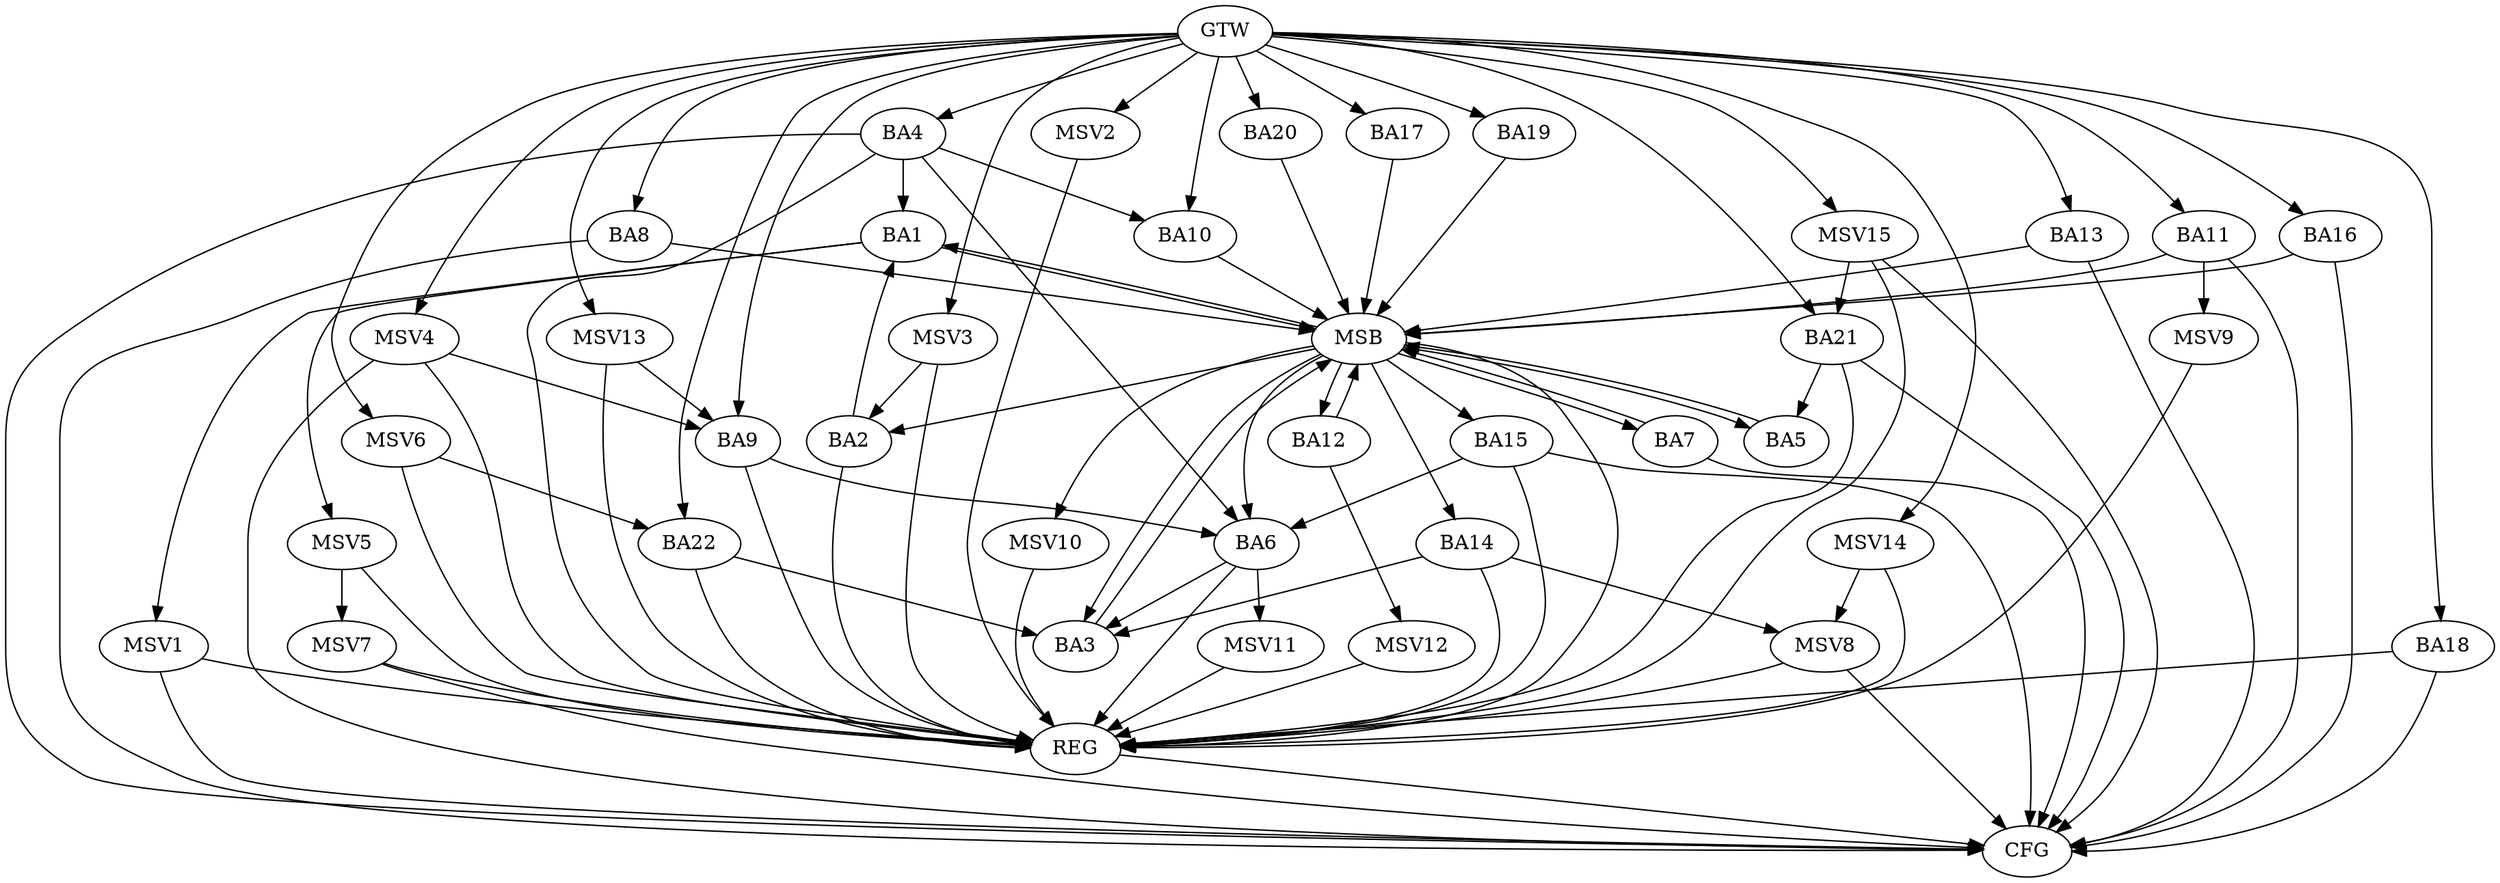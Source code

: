 strict digraph G {
  BA1 [ label="BA1" ];
  BA2 [ label="BA2" ];
  BA3 [ label="BA3" ];
  BA4 [ label="BA4" ];
  BA5 [ label="BA5" ];
  BA6 [ label="BA6" ];
  BA7 [ label="BA7" ];
  BA8 [ label="BA8" ];
  BA9 [ label="BA9" ];
  BA10 [ label="BA10" ];
  BA11 [ label="BA11" ];
  BA12 [ label="BA12" ];
  BA13 [ label="BA13" ];
  BA14 [ label="BA14" ];
  BA15 [ label="BA15" ];
  BA16 [ label="BA16" ];
  BA17 [ label="BA17" ];
  BA18 [ label="BA18" ];
  BA19 [ label="BA19" ];
  BA20 [ label="BA20" ];
  BA21 [ label="BA21" ];
  BA22 [ label="BA22" ];
  GTW [ label="GTW" ];
  REG [ label="REG" ];
  MSB [ label="MSB" ];
  CFG [ label="CFG" ];
  MSV1 [ label="MSV1" ];
  MSV2 [ label="MSV2" ];
  MSV3 [ label="MSV3" ];
  MSV4 [ label="MSV4" ];
  MSV5 [ label="MSV5" ];
  MSV6 [ label="MSV6" ];
  MSV7 [ label="MSV7" ];
  MSV8 [ label="MSV8" ];
  MSV9 [ label="MSV9" ];
  MSV10 [ label="MSV10" ];
  MSV11 [ label="MSV11" ];
  MSV12 [ label="MSV12" ];
  MSV13 [ label="MSV13" ];
  MSV14 [ label="MSV14" ];
  MSV15 [ label="MSV15" ];
  BA2 -> BA1;
  BA4 -> BA1;
  BA6 -> BA3;
  BA9 -> BA6;
  BA14 -> BA3;
  BA15 -> BA6;
  BA21 -> BA5;
  BA22 -> BA3;
  GTW -> BA4;
  GTW -> BA8;
  GTW -> BA9;
  GTW -> BA10;
  GTW -> BA11;
  GTW -> BA13;
  GTW -> BA16;
  GTW -> BA17;
  GTW -> BA18;
  GTW -> BA19;
  GTW -> BA20;
  GTW -> BA21;
  GTW -> BA22;
  BA2 -> REG;
  BA4 -> REG;
  BA6 -> REG;
  BA9 -> REG;
  BA14 -> REG;
  BA15 -> REG;
  BA18 -> REG;
  BA21 -> REG;
  BA22 -> REG;
  BA1 -> MSB;
  MSB -> BA2;
  MSB -> REG;
  BA3 -> MSB;
  MSB -> BA1;
  BA5 -> MSB;
  MSB -> BA3;
  BA7 -> MSB;
  MSB -> BA5;
  BA8 -> MSB;
  MSB -> BA6;
  BA10 -> MSB;
  MSB -> BA7;
  BA11 -> MSB;
  BA12 -> MSB;
  BA13 -> MSB;
  BA16 -> MSB;
  BA17 -> MSB;
  MSB -> BA12;
  BA19 -> MSB;
  MSB -> BA15;
  BA20 -> MSB;
  MSB -> BA14;
  BA8 -> CFG;
  BA18 -> CFG;
  BA13 -> CFG;
  BA4 -> CFG;
  BA7 -> CFG;
  BA21 -> CFG;
  BA11 -> CFG;
  BA15 -> CFG;
  BA16 -> CFG;
  REG -> CFG;
  BA4 -> BA6;
  BA4 -> BA10;
  BA1 -> MSV1;
  MSV1 -> REG;
  MSV1 -> CFG;
  GTW -> MSV2;
  MSV2 -> REG;
  MSV3 -> BA2;
  GTW -> MSV3;
  MSV3 -> REG;
  MSV4 -> BA9;
  GTW -> MSV4;
  MSV4 -> REG;
  MSV4 -> CFG;
  BA1 -> MSV5;
  MSV5 -> REG;
  MSV6 -> BA22;
  GTW -> MSV6;
  MSV6 -> REG;
  MSV5 -> MSV7;
  MSV7 -> REG;
  MSV7 -> CFG;
  BA14 -> MSV8;
  MSV8 -> REG;
  MSV8 -> CFG;
  BA11 -> MSV9;
  MSV9 -> REG;
  MSB -> MSV10;
  MSV10 -> REG;
  BA6 -> MSV11;
  MSV11 -> REG;
  BA12 -> MSV12;
  MSV12 -> REG;
  MSV13 -> BA9;
  GTW -> MSV13;
  MSV13 -> REG;
  MSV14 -> MSV8;
  GTW -> MSV14;
  MSV14 -> REG;
  MSV15 -> BA21;
  GTW -> MSV15;
  MSV15 -> REG;
  MSV15 -> CFG;
}
